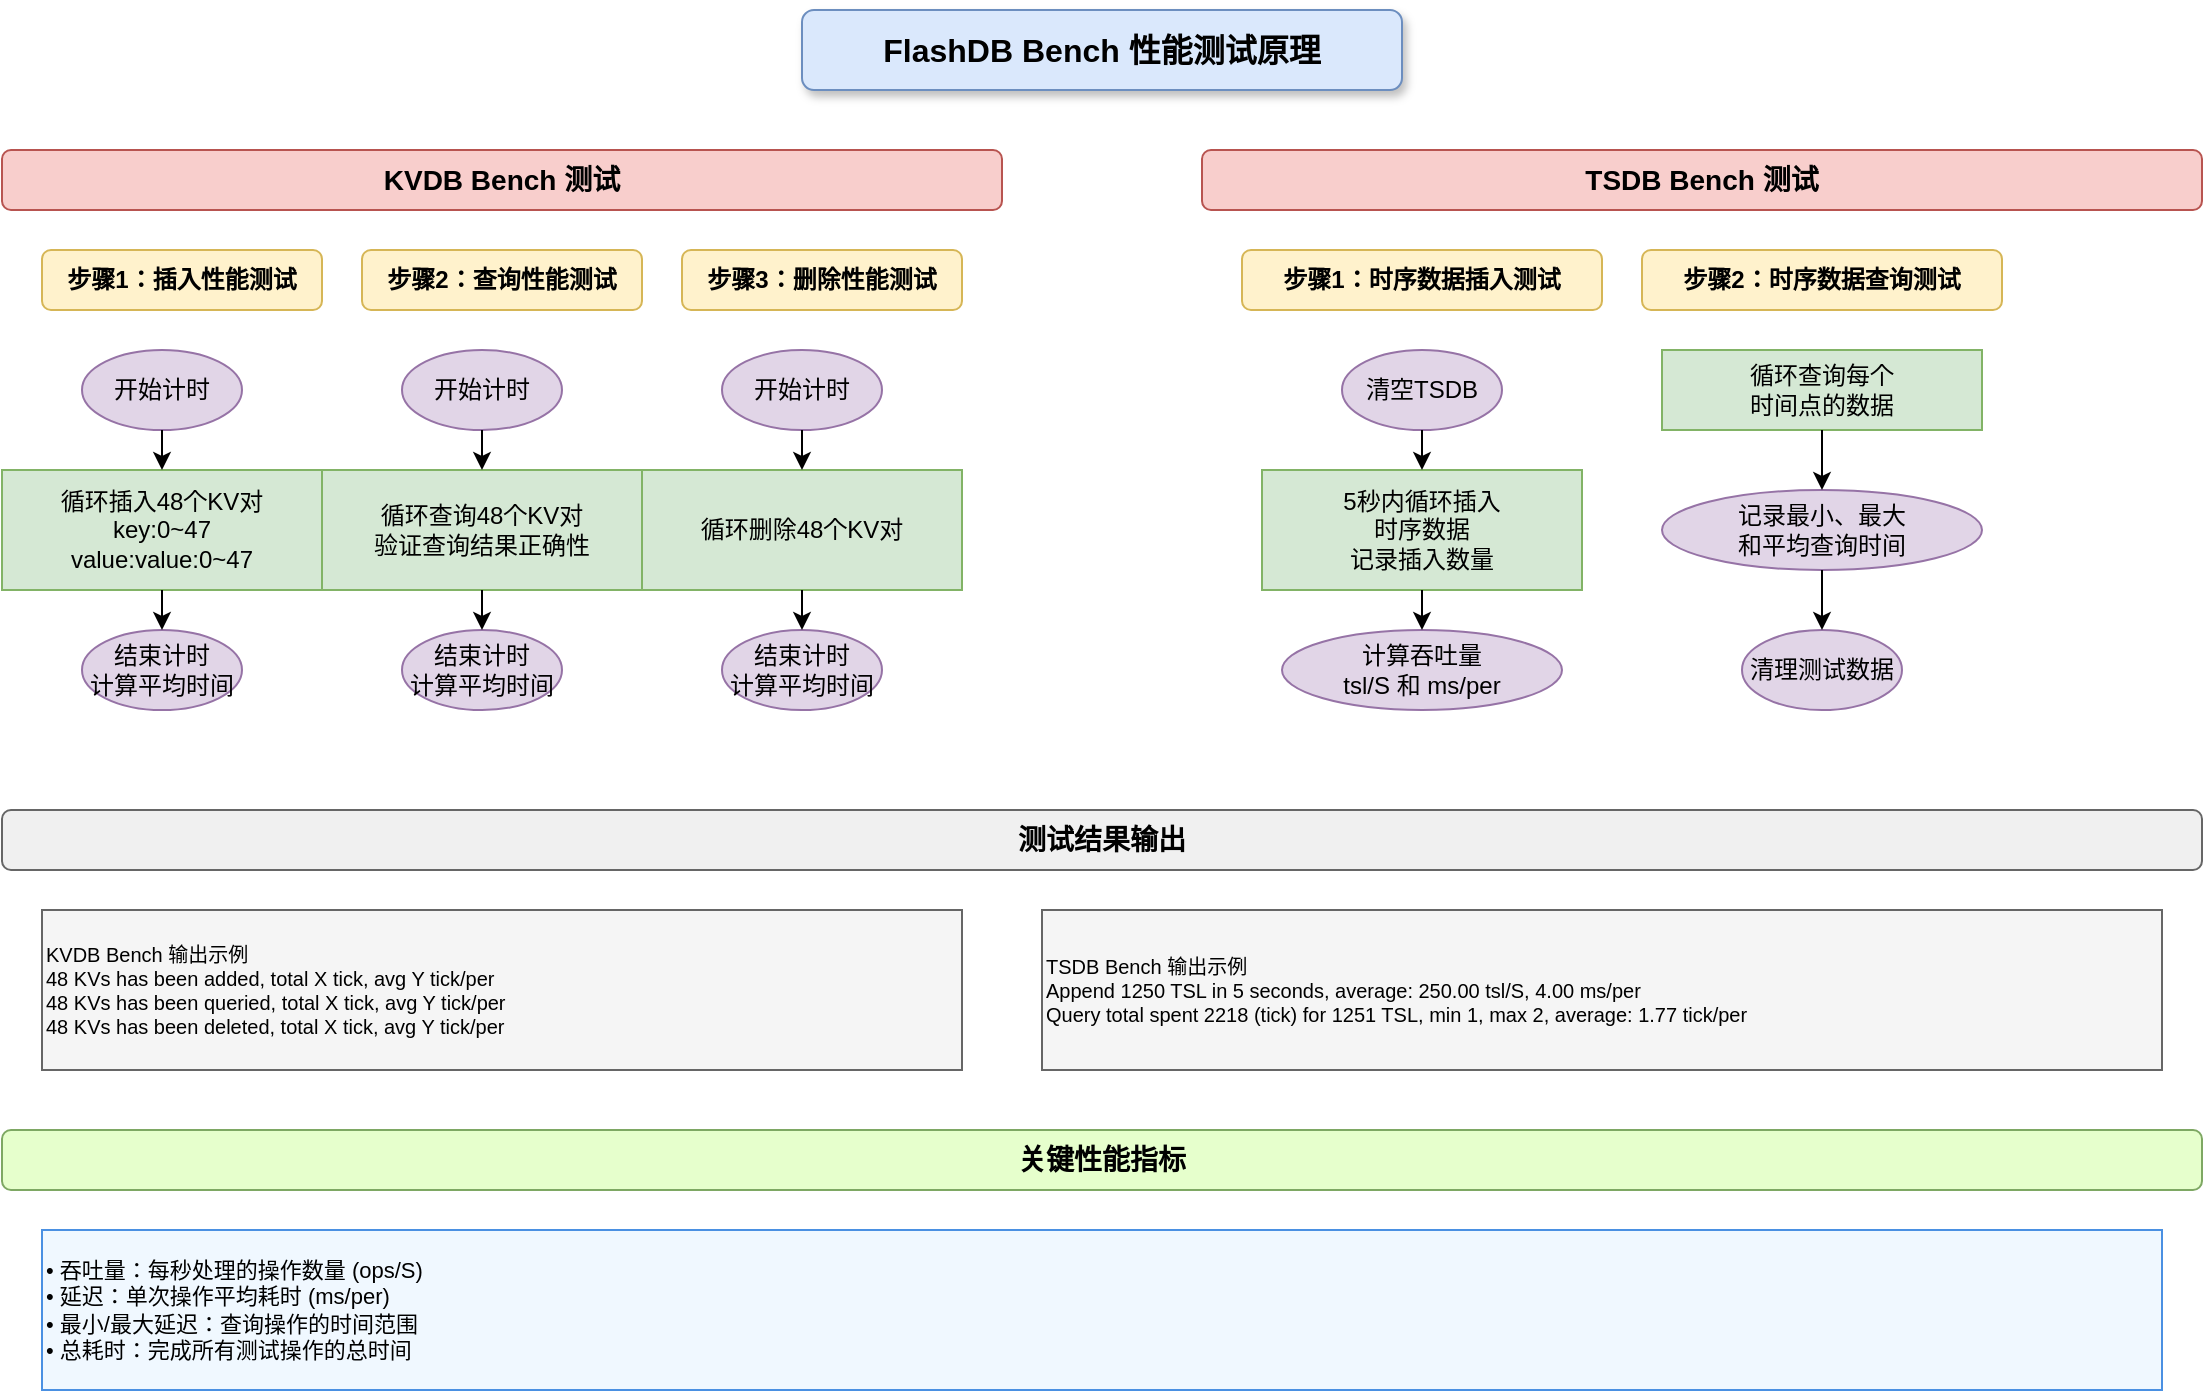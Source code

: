 <mxfile>
    <diagram id="f2QEOJHgyvqU46BvK_PE" name="FlashDB Bench测试原理">
        <mxGraphModel dx="698" dy="563" grid="1" gridSize="10" guides="1" tooltips="1" connect="1" arrows="1" fold="1" page="1" pageScale="1" pageWidth="1200" pageHeight="800" math="0" shadow="0">
            <root>
                <mxCell id="0"/>
                <mxCell id="1" parent="0"/>
                <mxCell id="2" value="FlashDB Bench 性能测试原理" style="rounded=1;whiteSpace=wrap;html=1;fontSize=16;fontStyle=1;fillColor=#dae8fc;strokeColor=#6c8ebf;shadow=1" parent="1" vertex="1">
                    <mxGeometry x="450" y="30" width="300" height="40" as="geometry"/>
                </mxCell>
                <mxCell id="3" value="KVDB Bench 测试" style="rounded=1;whiteSpace=wrap;html=1;fontSize=14;fontStyle=1;fillColor=#f8cecc;strokeColor=#b85450" parent="1" vertex="1">
                    <mxGeometry x="50" y="100" width="500" height="30" as="geometry"/>
                </mxCell>
                <mxCell id="4" value="步骤1：插入性能测试" style="rounded=1;whiteSpace=wrap;html=1;fontSize=12;fontStyle=1;fillColor=#fff2cc;strokeColor=#d6b656" parent="1" vertex="1">
                    <mxGeometry x="70" y="150" width="140" height="30" as="geometry"/>
                </mxCell>
                <mxCell id="5" value="开始计时" style="ellipse;whiteSpace=wrap;html=1;fillColor=#e1d5e7;strokeColor=#9673a6" parent="1" vertex="1">
                    <mxGeometry x="90" y="200" width="80" height="40" as="geometry"/>
                </mxCell>
                <mxCell id="6" value="循环插入48个KV对&#xa;key:0~47&#xa;value:value:0~47" style="rounded=0;whiteSpace=wrap;html=1;fillColor=#d5e8d4;strokeColor=#82b366" parent="1" vertex="1">
                    <mxGeometry x="50" y="260" width="160" height="60" as="geometry"/>
                </mxCell>
                <mxCell id="7" value="结束计时&#xa;计算平均时间" style="ellipse;whiteSpace=wrap;html=1;fillColor=#e1d5e7;strokeColor=#9673a6" parent="1" vertex="1">
                    <mxGeometry x="90" y="340" width="80" height="40" as="geometry"/>
                </mxCell>
                <mxCell id="8" value="步骤2：查询性能测试" style="rounded=1;whiteSpace=wrap;html=1;fontSize=12;fontStyle=1;fillColor=#fff2cc;strokeColor=#d6b656" parent="1" vertex="1">
                    <mxGeometry x="230" y="150" width="140" height="30" as="geometry"/>
                </mxCell>
                <mxCell id="9" value="开始计时" style="ellipse;whiteSpace=wrap;html=1;fillColor=#e1d5e7;strokeColor=#9673a6" parent="1" vertex="1">
                    <mxGeometry x="250" y="200" width="80" height="40" as="geometry"/>
                </mxCell>
                <mxCell id="10" value="循环查询48个KV对&#xa;验证查询结果正确性" style="rounded=0;whiteSpace=wrap;html=1;fillColor=#d5e8d4;strokeColor=#82b366" parent="1" vertex="1">
                    <mxGeometry x="210" y="260" width="160" height="60" as="geometry"/>
                </mxCell>
                <mxCell id="11" value="结束计时&#xa;计算平均时间" style="ellipse;whiteSpace=wrap;html=1;fillColor=#e1d5e7;strokeColor=#9673a6" parent="1" vertex="1">
                    <mxGeometry x="250" y="340" width="80" height="40" as="geometry"/>
                </mxCell>
                <mxCell id="12" value="步骤3：删除性能测试" style="rounded=1;whiteSpace=wrap;html=1;fontSize=12;fontStyle=1;fillColor=#fff2cc;strokeColor=#d6b656" parent="1" vertex="1">
                    <mxGeometry x="390" y="150" width="140" height="30" as="geometry"/>
                </mxCell>
                <mxCell id="13" value="开始计时" style="ellipse;whiteSpace=wrap;html=1;fillColor=#e1d5e7;strokeColor=#9673a6" parent="1" vertex="1">
                    <mxGeometry x="410" y="200" width="80" height="40" as="geometry"/>
                </mxCell>
                <mxCell id="14" value="循环删除48个KV对" style="rounded=0;whiteSpace=wrap;html=1;fillColor=#d5e8d4;strokeColor=#82b366" parent="1" vertex="1">
                    <mxGeometry x="370" y="260" width="160" height="60" as="geometry"/>
                </mxCell>
                <mxCell id="15" value="结束计时&#xa;计算平均时间" style="ellipse;whiteSpace=wrap;html=1;fillColor=#e1d5e7;strokeColor=#9673a6" parent="1" vertex="1">
                    <mxGeometry x="410" y="340" width="80" height="40" as="geometry"/>
                </mxCell>
                <mxCell id="16" value="TSDB Bench 测试" style="rounded=1;whiteSpace=wrap;html=1;fontSize=14;fontStyle=1;fillColor=#f8cecc;strokeColor=#b85450" parent="1" vertex="1">
                    <mxGeometry x="650" y="100" width="500" height="30" as="geometry"/>
                </mxCell>
                <mxCell id="17" value="步骤1：时序数据插入测试" style="rounded=1;whiteSpace=wrap;html=1;fontSize=12;fontStyle=1;fillColor=#fff2cc;strokeColor=#d6b656" parent="1" vertex="1">
                    <mxGeometry x="670" y="150" width="180" height="30" as="geometry"/>
                </mxCell>
                <mxCell id="18" value="清空TSDB" style="ellipse;whiteSpace=wrap;html=1;fillColor=#e1d5e7;strokeColor=#9673a6" parent="1" vertex="1">
                    <mxGeometry x="720" y="200" width="80" height="40" as="geometry"/>
                </mxCell>
                <mxCell id="19" value="5秒内循环插入&#xa;时序数据&#xa;记录插入数量" style="rounded=0;whiteSpace=wrap;html=1;fillColor=#d5e8d4;strokeColor=#82b366" parent="1" vertex="1">
                    <mxGeometry x="680" y="260" width="160" height="60" as="geometry"/>
                </mxCell>
                <mxCell id="20" value="计算吞吐量&#xa;tsl/S 和 ms/per" style="ellipse;whiteSpace=wrap;html=1;fillColor=#e1d5e7;strokeColor=#9673a6" parent="1" vertex="1">
                    <mxGeometry x="690" y="340" width="140" height="40" as="geometry"/>
                </mxCell>
                <mxCell id="21" value="步骤2：时序数据查询测试" style="rounded=1;whiteSpace=wrap;html=1;fontSize=12;fontStyle=1;fillColor=#fff2cc;strokeColor=#d6b656" parent="1" vertex="1">
                    <mxGeometry x="870" y="150" width="180" height="30" as="geometry"/>
                </mxCell>
                <mxCell id="22" value="循环查询每个&#xa;时间点的数据" style="rounded=0;whiteSpace=wrap;html=1;fillColor=#d5e8d4;strokeColor=#82b366" parent="1" vertex="1">
                    <mxGeometry x="880" y="200" width="160" height="40" as="geometry"/>
                </mxCell>
                <mxCell id="23" value="记录最小、最大&#xa;和平均查询时间" style="ellipse;whiteSpace=wrap;html=1;fillColor=#e1d5e7;strokeColor=#9673a6" parent="1" vertex="1">
                    <mxGeometry x="880" y="270" width="160" height="40" as="geometry"/>
                </mxCell>
                <mxCell id="24" value="清理测试数据" style="ellipse;whiteSpace=wrap;html=1;fillColor=#e1d5e7;strokeColor=#9673a6" parent="1" vertex="1">
                    <mxGeometry x="920" y="340" width="80" height="40" as="geometry"/>
                </mxCell>
                <mxCell id="25" value="测试结果输出" style="rounded=1;whiteSpace=wrap;html=1;fontSize=14;fontStyle=1;fillColor=#f0f0f0;strokeColor=#666666" parent="1" vertex="1">
                    <mxGeometry x="50" y="430" width="1100" height="30" as="geometry"/>
                </mxCell>
                <mxCell id="26" value="KVDB Bench 输出示例&#xa;48 KVs has been added, total X tick, avg Y tick/per&#xa;48 KVs has been queried, total X tick, avg Y tick/per&#xa;48 KVs has been deleted, total X tick, avg Y tick/per" style="rounded=0;whiteSpace=wrap;html=1;fontSize=10;fillColor=#f5f5f5;strokeColor=#666666;align=left" parent="1" vertex="1">
                    <mxGeometry x="70" y="480" width="460" height="80" as="geometry"/>
                </mxCell>
                <mxCell id="27" value="TSDB Bench 输出示例&#xa;Append 1250 TSL in 5 seconds, average: 250.00 tsl/S, 4.00 ms/per&#xa;Query total spent 2218 (tick) for 1251 TSL, min 1, max 2, average: 1.77 tick/per" style="rounded=0;whiteSpace=wrap;html=1;fontSize=10;fillColor=#f5f5f5;strokeColor=#666666;align=left" parent="1" vertex="1">
                    <mxGeometry x="570" y="480" width="560" height="80" as="geometry"/>
                </mxCell>
                <mxCell id="28" value="关键性能指标" style="rounded=1;whiteSpace=wrap;html=1;fontSize=14;fontStyle=1;fillColor=#e6ffcc;strokeColor=#7ea863" parent="1" vertex="1">
                    <mxGeometry x="50" y="590" width="1100" height="30" as="geometry"/>
                </mxCell>
                <mxCell id="29" value="• 吞吐量：每秒处理的操作数量 (ops/S)&#xa;• 延迟：单次操作平均耗时 (ms/per)&#xa;• 最小/最大延迟：查询操作的时间范围&#xa;• 总耗时：完成所有测试操作的总时间" style="rounded=0;whiteSpace=wrap;html=1;fontSize=11;fillColor=#f0f8ff;strokeColor=#4a90e2;align=left" parent="1" vertex="1">
                    <mxGeometry x="70" y="640" width="1060" height="80" as="geometry"/>
                </mxCell>
                <mxCell id="30" value="" style="endArrow=classic;html=1;rounded=0" parent="1" source="5" target="6" edge="1">
                    <mxGeometry width="50" height="50" relative="1" as="geometry">
                        <mxPoint x="130" y="250" as="sourcePoint"/>
                        <mxPoint x="180" y="200" as="targetPoint"/>
                    </mxGeometry>
                </mxCell>
                <mxCell id="31" value="" style="endArrow=classic;html=1;rounded=0" parent="1" source="6" target="7" edge="1">
                    <mxGeometry width="50" height="50" relative="1" as="geometry">
                        <mxPoint x="130" y="330" as="sourcePoint"/>
                        <mxPoint x="180" y="280" as="targetPoint"/>
                    </mxGeometry>
                </mxCell>
                <mxCell id="32" value="" style="endArrow=classic;html=1;rounded=0" parent="1" source="9" target="10" edge="1">
                    <mxGeometry width="50" height="50" relative="1" as="geometry">
                        <mxPoint x="290" y="250" as="sourcePoint"/>
                        <mxPoint x="340" y="200" as="targetPoint"/>
                    </mxGeometry>
                </mxCell>
                <mxCell id="33" value="" style="endArrow=classic;html=1;rounded=0" parent="1" source="10" target="11" edge="1">
                    <mxGeometry width="50" height="50" relative="1" as="geometry">
                        <mxPoint x="290" y="330" as="sourcePoint"/>
                        <mxPoint x="340" y="280" as="targetPoint"/>
                    </mxGeometry>
                </mxCell>
                <mxCell id="34" value="" style="endArrow=classic;html=1;rounded=0" parent="1" source="13" target="14" edge="1">
                    <mxGeometry width="50" height="50" relative="1" as="geometry">
                        <mxPoint x="450" y="250" as="sourcePoint"/>
                        <mxPoint x="500" y="200" as="targetPoint"/>
                    </mxGeometry>
                </mxCell>
                <mxCell id="35" value="" style="endArrow=classic;html=1;rounded=0" parent="1" source="14" target="15" edge="1">
                    <mxGeometry width="50" height="50" relative="1" as="geometry">
                        <mxPoint x="450" y="330" as="sourcePoint"/>
                        <mxPoint x="500" y="280" as="targetPoint"/>
                    </mxGeometry>
                </mxCell>
                <mxCell id="36" value="" style="endArrow=classic;html=1;rounded=0" parent="1" source="18" target="19" edge="1">
                    <mxGeometry width="50" height="50" relative="1" as="geometry">
                        <mxPoint x="760" y="250" as="sourcePoint"/>
                        <mxPoint x="810" y="200" as="targetPoint"/>
                    </mxGeometry>
                </mxCell>
                <mxCell id="37" value="" style="endArrow=classic;html=1;rounded=0" parent="1" source="19" target="20" edge="1">
                    <mxGeometry width="50" height="50" relative="1" as="geometry">
                        <mxPoint x="760" y="330" as="sourcePoint"/>
                        <mxPoint x="810" y="280" as="targetPoint"/>
                    </mxGeometry>
                </mxCell>
                <mxCell id="38" value="" style="endArrow=classic;html=1;rounded=0" parent="1" source="22" target="23" edge="1">
                    <mxGeometry width="50" height="50" relative="1" as="geometry">
                        <mxPoint x="960" y="250" as="sourcePoint"/>
                        <mxPoint x="1010" y="200" as="targetPoint"/>
                    </mxGeometry>
                </mxCell>
                <mxCell id="39" value="" style="endArrow=classic;html=1;rounded=0" parent="1" source="23" target="24" edge="1">
                    <mxGeometry width="50" height="50" relative="1" as="geometry">
                        <mxPoint x="960" y="310" as="sourcePoint"/>
                        <mxPoint x="1010" y="260" as="targetPoint"/>
                    </mxGeometry>
                </mxCell>
            </root>
        </mxGraphModel>
    </diagram>
</mxfile>